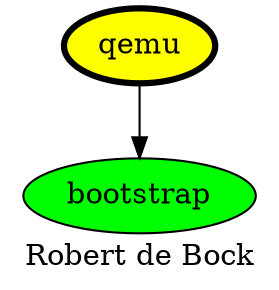 digraph PhiloDilemma {
  label = "Robert de Bock" ;
  overlap=false
  {
    bootstrap [fillcolor=green style=filled]
    qemu [fillcolor=yellow style=filled penwidth=3]
  }
  qemu -> bootstrap
}
